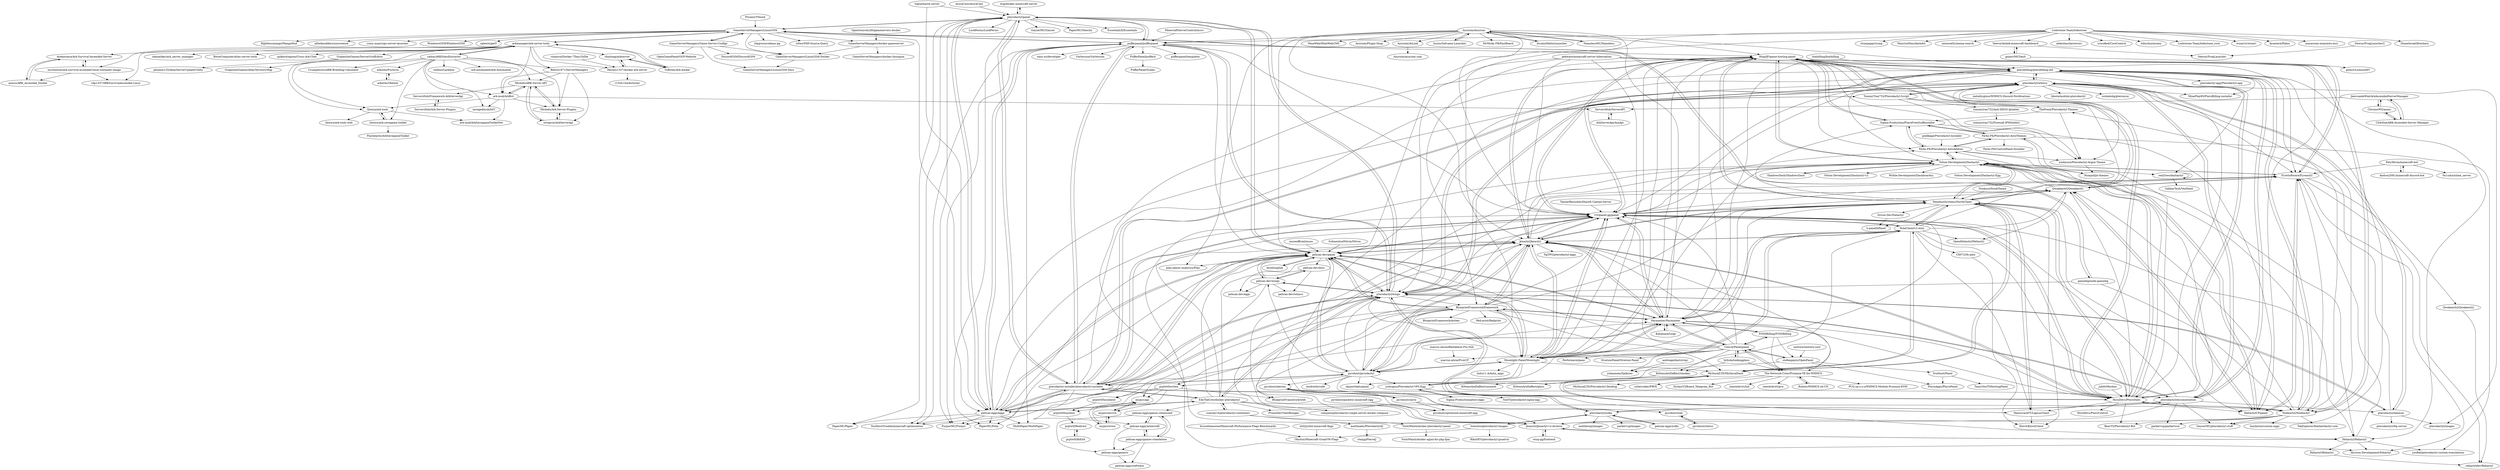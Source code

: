 digraph G {
"itzg/docker-minecraft-server" -> "pterodactyl/panel" ["e"=1]
"GameServerManagers/LinuxGSM" -> "pterodactyl/panel"
"GameServerManagers/LinuxGSM" -> "GameServerManagers/Game-Server-Configs"
"GameServerManagers/LinuxGSM" -> "pufferpanel/pufferpanel"
"GameServerManagers/LinuxGSM" -> "alliedmodders/sourcemod" ["e"=1]
"GameServerManagers/LinuxGSM" -> "crazy-max/csgo-server-launcher" ["e"=1]
"GameServerManagers/LinuxGSM" -> "gamedig/node-gamedig" ["e"=1]
"GameServerManagers/LinuxGSM" -> "WindowsGSM/WindowsGSM" ["e"=1]
"GameServerManagers/LinuxGSM" -> "splewis/get5" ["e"=1]
"GameServerManagers/LinuxGSM" -> "GameServerManagers/LinuxGSM-Docker"
"GameServerManagers/LinuxGSM" -> "GameServerManagers/docker-gameserver"
"GameServerManagers/LinuxGSM" -> "arkmanager/ark-server-tools"
"GameServerManagers/LinuxGSM" -> "pelican-eggs/eggs"
"GameServerManagers/LinuxGSM" -> "sbpp/sourcebans-pp" ["e"=1]
"GameServerManagers/LinuxGSM" -> "xPaw/PHP-Source-Query" ["e"=1]
"GameServerManagers/LinuxGSM" -> "flightlessmango/MangoHud" ["e"=1]
"dscalzi/HeliosLauncher" -> "Azuriom/Azuriom" ["e"=1]
"pterodactyl/whmcs" -> "pterobilling/pterobilling-old"
"pterodactyl/whmcs" -> "pterodactyl/documentation"
"pterodactyl/whmcs" -> "pterodactyl/daemon"
"pterodactyl/whmcs" -> "FyreSoftware/Fyreactyl"
"pterodactyl/whmcs" -> "metallicgloss/WHMCS-Discord-Notifications" ["e"=1]
"pterodactyl/whmcs" -> "icedmoca/Pterodactyl-Argon-Theme"
"pterodactyl/whmcs" -> "pterodactyl/wings"
"pterodactyl/whmcs" -> "TheFonix/Pterodactyl-Themes"
"pterodactyl/whmcs" -> "Ctrlpanel-gg/panel"
"pterodactyl/whmcs" -> "pterodactyl/images"
"pterodactyl/whmcs" -> "blesta/module-pterodactyl"
"pterodactyl/whmcs" -> "wohahobg/pterosync"
"pterodactyl/whmcs" -> "Nodeactyl/Nodeactyl"
"pterodactyl/whmcs" -> "MinePlay85/PteroBilling-installer"
"pterodactyl/whmcs" -> "TommyTran732/Pterodactyl-Script"
"andreapollastri/cipi" -> "yolanmees/Spikster" ["e"=1]
"Pryaxis/TShock" -> "GameServerManagers/LinuxGSM" ["e"=1]
"pufferpanel/pufferpanel" -> "pterodactyl/panel"
"pufferpanel/pufferpanel" -> "pufferpanel/templates"
"pufferpanel/pufferpanel" -> "pterodactyl/wings"
"pufferpanel/pufferpanel" -> "pterodactyl-installer/pterodactyl-installer"
"pufferpanel/pufferpanel" -> "PufferPanel/pufferd"
"pufferpanel/pufferpanel" -> "pelican-dev/panel"
"pufferpanel/pufferpanel" -> "YouHaveTrouble/minecraft-optimization" ["e"=1]
"pufferpanel/pufferpanel" -> "easy-wi/developer" ["e"=1]
"pufferpanel/pufferpanel" -> "ViaVersion/ViaVersion" ["e"=1]
"pufferpanel/pufferpanel" -> "GameServerManagers/LinuxGSM"
"pufferpanel/pufferpanel" -> "MultiPaper/MultiPaper" ["e"=1]
"pufferpanel/pufferpanel" -> "pelican-eggs/eggs"
"pufferpanel/pufferpanel" -> "HugoJF/game-hosting-panel"
"pufferpanel/pufferpanel" -> "Ctrlpanel-gg/panel"
"pufferpanel/pufferpanel" -> "PurpurMC/Purpur" ["e"=1]
"Bletch1971/ServerManagers" -> "Michidu/ARK-Server-API"
"Bletch1971/ServerManagers" -> "Michidu/Ark-Server-Plugins"
"Bletch1971/ServerManagers" -> "ownprox/ArkServerApi"
"Bletch1971/ServerManagers" -> "ark-mod/ArkBot"
"pelican-eggs/eggs" -> "pterodactyl/panel"
"pelican-eggs/eggs" -> "pterodactyl-installer/pterodactyl-installer"
"pelican-eggs/eggs" -> "pelican-dev/panel"
"pelican-eggs/eggs" -> "pterodactyl/wings"
"pelican-eggs/eggs" -> "Ctrlpanel-gg/panel"
"pelican-eggs/eggs" -> "YouHaveTrouble/minecraft-optimization" ["e"=1]
"pelican-eggs/eggs" -> "Jexactyl/Jexactyl"
"pelican-eggs/eggs" -> "PaperMC/Folia" ["e"=1]
"pelican-eggs/eggs" -> "EdyTheCow/docker-pterodactyl"
"pelican-eggs/eggs" -> "Paymenter/Paymenter"
"pelican-eggs/eggs" -> "PurpurMC/Purpur" ["e"=1]
"pelican-eggs/eggs" -> "pufferpanel/pufferpanel"
"pelican-eggs/eggs" -> "MultiPaper/MultiPaper" ["e"=1]
"pelican-eggs/eggs" -> "pterodactyl/whmcs"
"pelican-eggs/eggs" -> "PaperMC/Paper" ["e"=1]
"pterodactyl-installer/pterodactyl-installer" -> "pelican-eggs/eggs"
"pterodactyl-installer/pterodactyl-installer" -> "pterodactyl/panel"
"pterodactyl-installer/pterodactyl-installer" -> "pelican-dev/panel"
"pterodactyl-installer/pterodactyl-installer" -> "pterodactyl/wings"
"pterodactyl-installer/pterodactyl-installer" -> "Ctrlpanel-gg/panel"
"pterodactyl-installer/pterodactyl-installer" -> "TommyTran732/Pterodactyl-Script"
"pterodactyl-installer/pterodactyl-installer" -> "EdyTheCow/docker-pterodactyl"
"pterodactyl-installer/pterodactyl-installer" -> "pufferpanel/pufferpanel"
"pterodactyl-installer/pterodactyl-installer" -> "HirziDevs/PteroStats"
"pterodactyl-installer/pterodactyl-installer" -> "Jexactyl/Jexactyl"
"pterodactyl-installer/pterodactyl-installer" -> "pterobilling/pterobilling-old"
"pterodactyl-installer/pterodactyl-installer" -> "YouHaveTrouble/minecraft-optimization" ["e"=1]
"pterodactyl-installer/pterodactyl-installer" -> "pyrohost/pyrodactyl"
"pterodactyl-installer/pterodactyl-installer" -> "PurpurMC/Purpur" ["e"=1]
"pterodactyl-installer/pterodactyl-installer" -> "pterodactyl/documentation"
"gamedig/node-gamedig" -> "GameServerManagers/LinuxGSM" ["e"=1]
"gamedig/node-gamedig" -> "pterodactyl/wings" ["e"=1]
"gamedig/node-gamedig" -> "Nodeactyl/Nodeactyl" ["e"=1]
"thmhoag/arkserver" -> "TuRz4m/Ark-docker"
"thmhoag/arkserver" -> "Hermsi1337/docker-ark-server"
"Hermsi1337/docker-ark-server" -> "thmhoag/arkserver"
"Hermsi1337/docker-ark-server" -> "r15ch13/arkcluster"
"ownprox/ArkServerApi" -> "Michidu/Ark-Server-Plugins"
"ownprox/ArkServerApi" -> "Michidu/ARK-Server-API"
"GameServerManagers/LinuxGSM-Docker" -> "GameServerManagers/LinuxGSM-Docs"
"TannerReynolds/ShareX-Upload-Server" -> "Ctrlpanel-gg/panel" ["e"=1]
"MinecraftServerControl/mscs" -> "pufferpanel/pufferpanel" ["e"=1]
"pterodactyl/documentation" -> "pterodactyl/wings"
"pterodactyl/documentation" -> "pterobilling/pterobilling-old"
"pterodactyl/documentation" -> "pterodactyl/yolks"
"pterodactyl/documentation" -> "pterodactyl/whmcs"
"pterodactyl/documentation" -> "parkervcp/parkertron"
"pterodactyl/documentation" -> "Votion-Development/Dashactyl"
"pterodactyl/documentation" -> "pterodactyl/daemon"
"pterodactyl/documentation" -> "Ctrlpanel-gg/panel"
"pterodactyl/documentation" -> "Jexactyl/Jexactyl-v2-Archive"
"pterodactyl/documentation" -> "GeyserMC/pterodactyl-stuff"
"GrapeshotGames/ServerGridEditor" -> "GrapeshotGames/AtlasTerritoryMap"
"GrapeshotGames/ServerGridEditor" -> "phoenix125/AtlasServerUpdateUtility"
"TheFonix/Pterodactyl-Themes" -> "icedmoca/Pterodactyl-Argon-Theme"
"TheFonix/Pterodactyl-Themes" -> "Sigma-Production/PteroFreeStuffinstaller"
"YoshiWalsh/docker-pterodactyl-panel" -> "YoshiWalsh/docker-nginx-for-php-fpm"
"Nodeactyl/Nodeactyl" -> "HirziDevs/PteroStats"
"Nodeactyl/Nodeactyl" -> "HugoJF/game-hosting-panel"
"Nodeactyl/Nodeactyl" -> "BearTS/Pterodactyl-Bot"
"Nodeactyl/Nodeactyl" -> "Jexactyl/Jexactyl-v2-Archive"
"Nodeactyl/Nodeactyl" -> "Votion-Development/Dashactyl"
"Nodeactyl/Nodeactyl" -> "FyreSoftware/Fyreactyl"
"Nodeactyl/Nodeactyl" -> "pterobilling/pterobilling-old"
"Nodeactyl/Nodeactyl" -> "Qwaekactyl/Qwaekactyl"
"Nodeactyl/Nodeactyl" -> "GeyserMC/pterodactyl-stuff"
"Nodeactyl/Nodeactyl" -> "TekExplorer/featherdactyl.com"
"Nodeactyl/Nodeactyl" -> "lazybytez/custom-eggs"
"Nodeactyl/Nodeactyl" -> "parkervcp/parkertron"
"fruithost/Panel" -> "PhyreApps/PhyrePanel"
"fruithost/Panel" -> "TamirSlo/TSHostingPanel"
"icedmoca/Pterodactyl-Argon-Theme" -> "Humpol/pt-themes"
"mattmalec/Pterodactyl4J" -> "stanjg/Ptero4J"
"arkutils/Obelisk" -> "arkutils/Purlovia"
"arkutils/Purlovia" -> "arkutils/Obelisk"
"sentora/sentora-core" -> "stefanpejcic/OpenPanel" ["e"=1]
"HugoJF/game-hosting-panel" -> "Votion-Development/Dashactyl"
"HugoJF/game-hosting-panel" -> "FyreSoftware/Fyreactyl"
"HugoJF/game-hosting-panel" -> "pterobilling/pterobilling-old"
"HugoJF/game-hosting-panel" -> "NexelionSystems/NorthClient"
"HugoJF/game-hosting-panel" -> "Ctrlpanel-gg/panel"
"HugoJF/game-hosting-panel" -> "Sigma-Production/PteroFreeStuffinstaller"
"HugoJF/game-hosting-panel" -> "Heliactyl/Heliactyl"
"HugoJF/game-hosting-panel" -> "HirziDevs/PteroStats"
"HugoJF/game-hosting-panel" -> "Ferks-FK/Pterodactyl-AutoAddons"
"HugoJF/game-hosting-panel" -> "Nodeactyl/Nodeactyl"
"HugoJF/game-hosting-panel" -> "HeliactylCP/panel"
"HugoJF/game-hosting-panel" -> "Qwaekactyl/Qwaekactyl"
"HugoJF/game-hosting-panel" -> "Jexactyl/Jexactyl"
"HugoJF/game-hosting-panel" -> "icedmoca/Pterodactyl-Argon-Theme"
"HugoJF/game-hosting-panel" -> "Jexactyl/Jexactyl-v2-Archive"
"diced/zipline" -> "pelican-dev/panel" ["e"=1]
"museofficial/muse" -> "pelican-dev/panel" ["e"=1]
"toptal/haste-server" -> "pterodactyl/panel" ["e"=1]
"toptal/haste-server" -> "pelican-eggs/eggs" ["e"=1]
"Azuriom/Azuriom" -> "HugoJF/game-hosting-panel"
"Azuriom/Azuriom" -> "NamelessMC/Nameless" ["e"=1]
"Azuriom/Azuriom" -> "MineWeb/MineWebCMS"
"Azuriom/Azuriom" -> "Ctrlpanel-gg/panel"
"Azuriom/Azuriom" -> "Azuriom/Plugin-Shop"
"Azuriom/Azuriom" -> "Azuriom/AzLink"
"Azuriom/Azuriom" -> "plan-player-analytics/Plan" ["e"=1]
"Azuriom/Azuriom" -> "pterobilling/pterobilling-old"
"Azuriom/Azuriom" -> "luuxis/Selvania-Launcher" ["e"=1]
"Azuriom/Azuriom" -> "pelican-dev/panel"
"Azuriom/Azuriom" -> "dscalzi/HeliosLauncher" ["e"=1]
"Azuriom/Azuriom" -> "Jexactyl/Jexactyl"
"Azuriom/Azuriom" -> "MrMicky-FR/FastBoard" ["e"=1]
"Azuriom/Azuriom" -> "Paymenter/Paymenter"
"Azuriom/Azuriom" -> "pufferpanel/pufferpanel"
"gekware/minecraft-server-hibernation" -> "HirziDevs/PteroStats" ["e"=1]
"gekware/minecraft-server-hibernation" -> "Nodeactyl/Nodeactyl" ["e"=1]
"gekware/minecraft-server-hibernation" -> "pterodactyl/wings" ["e"=1]
"gekware/minecraft-server-hibernation" -> "BlueprintFramework/framework" ["e"=1]
"gekware/minecraft-server-hibernation" -> "pterobilling/pterobilling-old" ["e"=1]
"gekware/minecraft-server-hibernation" -> "Moonlight-Panel/Moonlight" ["e"=1]
"gekware/minecraft-server-hibernation" -> "Ctrlpanel-gg/panel" ["e"=1]
"vinanrra/Docker-7DaysToDie" -> "Hermsi1337/docker-ark-server" ["e"=1]
"TommyTran732/Pterodactyl-Script" -> "TheFonix/Pterodactyl-Themes"
"TommyTran732/Pterodactyl-Script" -> "tommytran732/Anti-DDOS-Iptables"
"TommyTran732/Pterodactyl-Script" -> "icedmoca/Pterodactyl-Argon-Theme"
"TommyTran732/Pterodactyl-Script" -> "pterodactyl/whmcs"
"TommyTran732/Pterodactyl-Script" -> "pterodactyl-installer/pterodactyl-installer"
"Androz2091/minecraft-discord-bot" -> "PetyXbron/minecraft-bot"
"Rodots/WHMCS-zh-CN" -> "The-Network-Crew/Proxmox-VE-for-WHMCS" ["e"=1]
"EdyTheCow/docker-pterodactyl" -> "ccarney16/pterodactyl-containers"
"EdyTheCow/docker-pterodactyl" -> "cskujawa/pterodactyl-single-server-docker-compose"
"EdyTheCow/docker-pterodactyl" -> "pterodactyl-installer/pterodactyl-installer"
"EdyTheCow/docker-pterodactyl" -> "Jexactyl/Jexactyl"
"EdyTheCow/docker-pterodactyl" -> "pterodactyl/wings"
"EdyTheCow/docker-pterodactyl" -> "pelican-dev/panel"
"EdyTheCow/docker-pterodactyl" -> "Ctrlpanel-gg/panel"
"EdyTheCow/docker-pterodactyl" -> "pelican-eggs/eggs"
"EdyTheCow/docker-pterodactyl" -> "Nodeactyl/Nodeactyl"
"EdyTheCow/docker-pterodactyl" -> "ProxioDev/ValioBungee" ["e"=1]
"EdyTheCow/docker-pterodactyl" -> "pelican-eggs/games-steamcmd"
"tommytran732/Anti-DDOS-Iptables" -> "tommytran732/Firewall-IPWhitelist"
"Azuriom/AzLink" -> "Azuriom/azuriom.com"
"pelican-eggs/yolks" -> "pterodactyl/yolks"
"Ctrlpanel-gg/panel" -> "pterobilling/pterobilling-old"
"Ctrlpanel-gg/panel" -> "Jexactyl/Jexactyl"
"Ctrlpanel-gg/panel" -> "Paymenter/Paymenter"
"Ctrlpanel-gg/panel" -> "HugoJF/game-hosting-panel"
"Ctrlpanel-gg/panel" -> "NexelionSystems/NorthClient"
"Ctrlpanel-gg/panel" -> "HirziDevs/PteroStats"
"Ctrlpanel-gg/panel" -> "Votion-Development/Dashactyl"
"Ctrlpanel-gg/panel" -> "HolaClient/v2-mini"
"Ctrlpanel-gg/panel" -> "pelican-dev/panel"
"Ctrlpanel-gg/panel" -> "Moonlight-Panel/Moonlight"
"Ctrlpanel-gg/panel" -> "FyreSoftware/Fyreactyl"
"Ctrlpanel-gg/panel" -> "Ferks-FK/Pterodactyl-AutoAddons"
"Ctrlpanel-gg/panel" -> "Qwaekactyl/Qwaekactyl"
"Ctrlpanel-gg/panel" -> "Heliactyl/Heliactyl"
"Ctrlpanel-gg/panel" -> "pterodactyl-installer/pterodactyl-installer"
"luuxis/Selvania-Launcher" -> "Azuriom/Azuriom" ["e"=1]
"PetyXbron/minecraft-bot" -> "Androz2091/minecraft-discord-bot"
"PetyXbron/minecraft-bot" -> "FyreSoftware/Fyreactyl"
"PetyXbron/minecraft-bot" -> "0n1udra/slime_server"
"gnmyt/MCDash" -> "Seeroy/kubek-minecraft-dashboard"
"gnmyt/MCDash" -> "gnmyt/LicenseAPI"
"arkmanager/ark-server-tools" -> "TuRz4m/Ark-docker"
"arkmanager/ark-server-tools" -> "thmhoag/arkserver"
"arkmanager/ark-server-tools" -> "ark-mod/ArkBot"
"arkmanager/ark-server-tools" -> "Hermsi1337/docker-ark-server"
"arkmanager/ark-server-tools" -> "skanatiker/ark_server_manager"
"arkmanager/ark-server-tools" -> "cadon/ARKStatsExtractor"
"arkmanager/ark-server-tools" -> "Acekorneya/Ark-Survival-Ascended-Server"
"arkmanager/ark-server-tools" -> "Qowyn/ark-tools"
"arkmanager/ark-server-tools" -> "GameServerManagers/LinuxGSM"
"arkmanager/ark-server-tools" -> "BoiseComputer/atlas-server-tools"
"arkmanager/ark-server-tools" -> "Bletch1971/ServerManagers"
"arkmanager/ark-server-tools" -> "spikeydragoon/Cross-Ark-Chat"
"arkmanager/ark-server-tools" -> "mschnitzer/ark-survival-ascended-linux-container-image"
"arkmanager/ark-server-tools" -> "GrapeshotGames/ServerGridEditor"
"arkmanager/ark-server-tools" -> "cdp1337/ARKSurvivalAscended-Linux"
"boxbilling/boxbilling" -> "pterobilling/pterobilling-old" ["e"=1]
"boxbilling/boxbilling" -> "Paymenter/Paymenter" ["e"=1]
"ysdragon/Pterodactyl-VPS-Egg" -> "Sigma-Production/ptero-eggs"
"ysdragon/Pterodactyl-VPS-Egg" -> "Ym0T/pterodactyl-nginx-egg"
"ysdragon/Pterodactyl-VPS-Egg" -> "MythicalLTD/MythicalDash"
"etil2jz/etil-minecraft-flags" -> "Obydux/Minecraft-GraalVM-Flags" ["e"=1]
"HirziDevs/PteroStats" -> "Votion-Development/Dashactyl"
"HirziDevs/PteroStats" -> "Nodeactyl/Nodeactyl"
"HirziDevs/PteroStats" -> "HugoJF/game-hosting-panel"
"HirziDevs/PteroStats" -> "NexelionSystems/NorthClient"
"HirziDevs/PteroStats" -> "Ctrlpanel-gg/panel"
"HirziDevs/PteroStats" -> "BearTS/Pterodactyl-Bot"
"HirziDevs/PteroStats" -> "HeliactylCP/panel"
"HirziDevs/PteroStats" -> "Qwaekactyl/Qwaekactyl"
"HirziDevs/PteroStats" -> "Jexactyl/Jexactyl"
"HirziDevs/PteroStats" -> "Ferks-FK/Pterodactyl-AutoThemes"
"HirziDevs/PteroStats" -> "pterobilling/pterobilling-old"
"HirziDevs/PteroStats" -> "Ferks-FK/Pterodactyl-AutoAddons"
"HirziDevs/PteroStats" -> "ManucrackYT/LapsusClient"
"HirziDevs/PteroStats" -> "HirziDevs/PteroControl"
"trenutoo/pterodactyl-images" -> "RikoDEV/pterodactyl-graalvm"
"trenutoo/pterodactyl-images" -> "pterodactyl/yolks"
"trenutoo/pterodactyl-images" -> "Obydux/Minecraft-GraalVM-Flags"
"ShadowsDash/ShadowsDash" -> "Votion-Development/Dashactyl"
"pterodactyl/yolks" -> "matthewpi/images"
"pterodactyl/yolks" -> "pelican-eggs/yolks"
"pterodactyl/yolks" -> "pterodactyl/wings"
"pterodactyl/yolks" -> "parkervcp/images"
"pterodactyl/yolks" -> "trenutoo/pterodactyl-images"
"pterodactyl/yolks" -> "pterodactyl/documentation"
"Ferks-FK/Pterodactyl-AutoThemes" -> "Ferks-FK/Pterodactyl-AutoAddons"
"Ferks-FK/Pterodactyl-AutoThemes" -> "yesBad/pterodactyl-custom-translations"
"Ferks-FK/Pterodactyl-AutoThemes" -> "Ferks-FK/ControlPanel-Installer"
"Ferks-FK/Pterodactyl-AutoThemes" -> "Sigma-Production/PteroFreeStuffinstaller"
"Ferks-FK/Pterodactyl-AutoThemes" -> "Humpol/pt-themes"
"Katamaze/Leap" -> "Paymenter/Paymenter" ["e"=1]
"Sigma-Production/PteroFreeStuffinstaller" -> "Ferks-FK/Pterodactyl-AutoAddons"
"Sigma-Production/PteroFreeStuffinstaller" -> "HeliactylCP/panel"
"Sigma-Production/PteroFreeStuffinstaller" -> "HugoJF/game-hosting-panel"
"Sigma-Production/PteroFreeStuffinstaller" -> "Ferks-FK/Pterodactyl-AutoThemes"
"pterobilling/pterobilling-old" -> "HugoJF/game-hosting-panel"
"pterobilling/pterobilling-old" -> "Ctrlpanel-gg/panel"
"pterobilling/pterobilling-old" -> "Heliactyl/Heliactyl"
"pterobilling/pterobilling-old" -> "Votion-Development/Dashactyl"
"pterobilling/pterobilling-old" -> "MinePlay85/PteroBilling-installer"
"pterobilling/pterobilling-old" -> "pterodactyl/whmcs"
"pterobilling/pterobilling-old" -> "pterodactyl/documentation"
"pterobilling/pterobilling-old" -> "HirziDevs/PteroStats"
"pterobilling/pterobilling-old" -> "pterodactyl/wings"
"pterobilling/pterobilling-old" -> "Nodeactyl/Nodeactyl"
"pterobilling/pterobilling-old" -> "real2two/dashactyl"
"pterobilling/pterobilling-old" -> "pterodactyl-app/Pterodactyl-app"
"pterobilling/pterobilling-old" -> "GeyserMC/pterodactyl-stuff"
"pterobilling/pterobilling-old" -> "FyreSoftware/Fyreactyl"
"pterobilling/pterobilling-old" -> "Jexactyl/Jexactyl-v2-Archive"
"real2two/dashactyl" -> "real2two/dashactyl"
"real2two/dashactyl" -> "GallearTech/VexPanel"
"hybula/lookingglass" -> "ConvoyPanel/panel" ["e"=1]
"hybula/lookingglass" -> "The-Network-Crew/Proxmox-VE-for-WHMCS" ["e"=1]
"hybula/lookingglass" -> "KittensAreDaBest/smokey" ["e"=1]
"pterodactyl/panel" -> "pelican-eggs/eggs"
"pterodactyl/panel" -> "pterodactyl/wings"
"pterodactyl/panel" -> "pelican-dev/panel"
"pterodactyl/panel" -> "pterodactyl-installer/pterodactyl-installer"
"pterodactyl/panel" -> "pufferpanel/pufferpanel"
"pterodactyl/panel" -> "PaperMC/Paper" ["e"=1]
"pterodactyl/panel" -> "GameServerManagers/LinuxGSM"
"pterodactyl/panel" -> "LuckPerms/LuckPerms" ["e"=1]
"pterodactyl/panel" -> "PurpurMC/Purpur" ["e"=1]
"pterodactyl/panel" -> "GeyserMC/Geyser" ["e"=1]
"pterodactyl/panel" -> "PaperMC/Folia" ["e"=1]
"pterodactyl/panel" -> "itzg/docker-minecraft-server" ["e"=1]
"pterodactyl/panel" -> "PaperMC/Velocity" ["e"=1]
"pterodactyl/panel" -> "EssentialsX/Essentials" ["e"=1]
"pterodactyl/panel" -> "YouHaveTrouble/minecraft-optimization" ["e"=1]
"FOSSBilling/FOSSBilling" -> "Paymenter/Paymenter" ["e"=1]
"FOSSBilling/FOSSBilling" -> "ConvoyPanel/panel" ["e"=1]
"FOSSBilling/FOSSBilling" -> "The-Network-Crew/Proxmox-VE-for-WHMCS" ["e"=1]
"FOSSBilling/FOSSBilling" -> "Ctrlpanel-gg/panel" ["e"=1]
"FOSSBilling/FOSSBilling" -> "stefanpejcic/OpenPanel" ["e"=1]
"OpenSourceLAN/gameservers-docker" -> "GameServerManagers/docker-gameserver" ["e"=1]
"Sigma-Production/ptero-eggs" -> "ysdragon/Pterodactyl-VPS-Egg"
"FyreSoftware/Fyreactyl" -> "Hyricon-Development/Faliactyl"
"FyreSoftware/Fyreactyl" -> "HugoJF/game-hosting-panel"
"FyreSoftware/Fyreactyl" -> "Qwakeactyl/Qwakeactyl"
"FyreSoftware/Fyreactyl" -> "reliactyldev/Reliactyl"
"FyreSoftware/Fyreactyl" -> "Jexactyl/Jexactyl-v2-Archive"
"FyreSoftware/Fyreactyl" -> "Qwaekactyl/Qwaekactyl"
"FyreSoftware/Fyreactyl" -> "Votion-Development/Dashactyl"
"FyreSoftware/Fyreactyl" -> "HeliactylCP/panel"
"jub0t/Mechon" -> "HirziDevs/PteroStats" ["e"=1]
"Jexactyl/Jexactyl" -> "Ctrlpanel-gg/panel"
"Jexactyl/Jexactyl" -> "NexelionSystems/NorthClient"
"Jexactyl/Jexactyl" -> "Moonlight-Panel/Moonlight"
"Jexactyl/Jexactyl" -> "Votion-Development/Dashactyl"
"Jexactyl/Jexactyl" -> "Paymenter/Paymenter"
"Jexactyl/Jexactyl" -> "HugoJF/game-hosting-panel"
"Jexactyl/Jexactyl" -> "Qwaekactyl/Qwaekactyl"
"Jexactyl/Jexactyl" -> "pelican-dev/panel"
"Jexactyl/Jexactyl" -> "HirziDevs/PteroStats"
"Jexactyl/Jexactyl" -> "YajTPG/pterodactyl-eggs"
"Jexactyl/Jexactyl" -> "BlueprintFramework/framework"
"Jexactyl/Jexactyl" -> "pyrohost/pyrodactyl"
"Jexactyl/Jexactyl" -> "HolaClient/v2-mini"
"Jexactyl/Jexactyl" -> "Jexactyl/Jexactyl-v2-Archive"
"Jexactyl/Jexactyl" -> "MythicalLTD/MythicalDash"
"Lodestone-Team/lodestone" -> "Lodestone-Team/lodestone_core"
"Lodestone-Team/lodestone" -> "Seeroy/kubek-minecraft-dashboard"
"Lodestone-Team/lodestone" -> "pelican-dev/panel"
"Lodestone-Team/lodestone" -> "pyrohost/pyrodactyl"
"Lodestone-Team/lodestone" -> "wizarrrr/wizarr" ["e"=1]
"Lodestone-Team/lodestone" -> "kyantech/Palmr" ["e"=1]
"Lodestone-Team/lodestone" -> "pufferpanel/pufferpanel"
"Lodestone-Team/lodestone" -> "macarooni-man/auto-mcs" ["e"=1]
"Lodestone-Team/lodestone" -> "ShaneIsrael/fireshare" ["e"=1]
"Lodestone-Team/lodestone" -> "stumpapp/stump" ["e"=1]
"Lodestone-Team/lodestone" -> "MauriceNino/dashdot" ["e"=1]
"Lodestone-Team/lodestone" -> "neonwatty/meme-search" ["e"=1]
"Lodestone-Team/lodestone" -> "aleksilassila/reiverr" ["e"=1]
"Lodestone-Team/lodestone" -> "crocofied/CoreControl" ["e"=1]
"Lodestone-Team/lodestone" -> "tobychui/zoraxy" ["e"=1]
"NamelessMC/Nameless" -> "Azuriom/Azuriom" ["e"=1]
"Seeroy/kubek-minecraft-dashboard" -> "gnmyt/MCDash"
"Seeroy/kubek-minecraft-dashboard" -> "Seeroy/FrogLauncher"
"cadon/ARKStatsExtractor" -> "Qowyn/ark-tools"
"cadon/ARKStatsExtractor" -> "ark-mod/ArkBot"
"cadon/ARKStatsExtractor" -> "arkmanager/ark-server-tools"
"cadon/ARKStatsExtractor" -> "coldino/Larkator"
"cadon/ARKStatsExtractor" -> "Michidu/ARK-Server-API"
"cadon/ARKStatsExtractor" -> "Qowyn/ark-savegame-toolkit"
"cadon/ARKStatsExtractor" -> "ark-automated/Ark-Automated"
"cadon/ARKStatsExtractor" -> "miragedmuk/ASV"
"cadon/ARKStatsExtractor" -> "Michidu/Ark-Server-Plugins"
"cadon/ARKStatsExtractor" -> "Bletch1971/ServerManagers"
"cadon/ARKStatsExtractor" -> "Crumplecorn/ARK-Breeding-Calculator"
"cadon/ARKStatsExtractor" -> "arkutils/Purlovia"
"Votion-Development/Dashactyl" -> "HugoJF/game-hosting-panel"
"Votion-Development/Dashactyl" -> "ShadowsDash/ShadowsDash"
"Votion-Development/Dashactyl" -> "NexelionSystems/NorthClient"
"Votion-Development/Dashactyl" -> "Votion-Development/Dashactyl-v2"
"Votion-Development/Dashactyl" -> "FyreSoftware/Fyreactyl"
"Votion-Development/Dashactyl" -> "HeliactylCP/panel"
"Votion-Development/Dashactyl" -> "Wrible-Development/Dashboardsy"
"Votion-Development/Dashactyl" -> "Ferks-FK/Pterodactyl-AutoAddons"
"Votion-Development/Dashactyl" -> "Jexactyl/Jexactyl-v2-Archive"
"Votion-Development/Dashactyl" -> "HirziDevs/PteroStats"
"Votion-Development/Dashactyl" -> "real2two/dashactyl"
"Votion-Development/Dashactyl" -> "Votion-Development/Dashactyl-Egg"
"Votion-Development/Dashactyl" -> "Hyricon-Development/Faliactyl"
"Votion-Development/Dashactyl" -> "Heliactyl/Heliactyl"
"pterodactyl/daemon" -> "pterodactyl/images"
"pterodactyl/daemon" -> "pterodactyl/sftp-server"
"pterodactyl/daemon" -> "pterodactyl/wings"
"pterodactyl/daemon" -> "TheFonix/Pterodactyl-Themes"
"pterodactyl/daemon" -> "pterodactyl/whmcs"
"Qwakeactyl/Qwakeactyl" -> "reliactyldev/Reliactyl"
"Ferks-FK/Pterodactyl-AutoAddons" -> "Ferks-FK/Pterodactyl-AutoThemes"
"Ferks-FK/Pterodactyl-AutoAddons" -> "Votion-Development/Dashactyl"
"Ferks-FK/Pterodactyl-AutoAddons" -> "icedmoca/Pterodactyl-Argon-Theme"
"Ferks-FK/Pterodactyl-AutoAddons" -> "Sigma-Production/PteroFreeStuffinstaller"
"Ferks-FK/Pterodactyl-AutoAddons" -> "Humpol/pt-themes"
"HeliactylCP/panel" -> "Qwaekactyl/Qwaekactyl"
"HeliactylCP/panel" -> "Votion-Development/Dashactyl"
"HeliactylCP/panel" -> "FyreSoftware/Fyreactyl"
"TuRz4m/Ark-docker" -> "thmhoag/arkserver"
"TuRz4m/Ark-docker" -> "arkmanager/ark-server-tools"
"GameServerManagers/Game-Server-Configs" -> "GameServerManagers/LinuxGSM-Docs"
"GameServerManagers/Game-Server-Configs" -> "OpenGamePanel/OGP-Website" ["e"=1]
"GameServerManagers/Game-Server-Configs" -> "DiscordGSM/DiscordGSM" ["e"=1]
"GameServerManagers/Game-Server-Configs" -> "GameServerManagers/LinuxGSM"
"GameServerManagers/Game-Server-Configs" -> "GameServerManagers/LinuxGSM-Docker"
"guldkage/Pterodactyl-Installer" -> "Ferks-FK/Pterodactyl-AutoAddons"
"wisp-gg/frontend" -> "Jexactyl/Jexactyl-v2-Archive"
"Heliactyl/Heliactyl" -> "Jexactyl/Jexactyl-v2-Archive"
"Heliactyl/Heliactyl" -> "Hyricon-Development/Faliactyl"
"Heliactyl/Heliactyl" -> "yesBad/pterodactyl-custom-translations"
"Heliactyl/Heliactyl" -> "FyreSoftware/Fyreactyl"
"Heliactyl/Heliactyl" -> "Reliactyl/Reliactyl"
"Jexactyl/Jexactyl-v2-Archive" -> "Heliactyl/Heliactyl"
"Jexactyl/Jexactyl-v2-Archive" -> "wisp-gg/frontend"
"Reliactyl/Reliactyl" -> "reliactyldev/Reliactyl"
"brucethemoose/Minecraft-Performance-Flags-Benchmarks" -> "Obydux/Minecraft-GraalVM-Flags" ["e"=1]
"NexelionSystems/NorthClient" -> "Qwaekactyl/Qwaekactyl"
"NexelionSystems/NorthClient" -> "HolaClient/v2-mini"
"NexelionSystems/NorthClient" -> "Votion-Development/Dashactyl"
"NexelionSystems/NorthClient" -> "HugoJF/game-hosting-panel"
"NexelionSystems/NorthClient" -> "Jexactyl/Jexactyl"
"NexelionSystems/NorthClient" -> "ManucrackYT/LapsusClient"
"NexelionSystems/NorthClient" -> "Ctrlpanel-gg/panel"
"NexelionSystems/NorthClient" -> "FyreSoftware/Fyreactyl"
"NexelionSystems/NorthClient" -> "HeliactylCP/panel"
"NexelionSystems/NorthClient" -> "Zircon-Dev/Faliactyl"
"NexelionSystems/NorthClient" -> "h-panel/hPanel"
"NexelionSystems/NorthClient" -> "Klovit/KlovitClient"
"NexelionSystems/NorthClient" -> "HirziDevs/PteroStats"
"NexelionSystems/NorthClient" -> "Sigma-Production/PteroFreeStuffinstaller"
"NexelionSystems/NorthClient" -> "MythicalLTD/MythicalDash"
"AzuraCast/AzuraCast" -> "pterodactyl/panel" ["e"=1]
"BlueprintFramework/framework" -> "prplwtf/writea"
"BlueprintFramework/framework" -> "BlueprintFramework/web"
"BlueprintFramework/framework" -> "Paymenter/Paymenter"
"BlueprintFramework/framework" -> "Jexactyl/Jexactyl"
"BlueprintFramework/framework" -> "Moonlight-Panel/Moonlight"
"BlueprintFramework/framework" -> "pyrohost/pyrodactyl"
"BlueprintFramework/framework" -> "BlueprintFramework/docker"
"BlueprintFramework/framework" -> "Red-print/Redprint"
"BlueprintFramework/framework" -> "NexelionSystems/NorthClient"
"BlueprintFramework/framework" -> "mcjars/api"
"BlueprintFramework/framework" -> "prplwtf/Incubator"
"BlueprintFramework/framework" -> "Ctrlpanel-gg/panel"
"BlueprintFramework/framework" -> "HirziDevs/PteroStats"
"BlueprintFramework/framework" -> "pelican-dev/panel"
"BlueprintFramework/framework" -> "MythicalLTD/MythicalDash"
"GameServerManagers/docker-gameserver" -> "GameServerManagers/docker-linuxgsm"
"GameServerManagers/docker-gameserver" -> "GameServerManagers/LinuxGSM-Docker"
"Qwaekactyl/Qwaekactyl" -> "NexelionSystems/NorthClient"
"Qwaekactyl/Qwaekactyl" -> "FyreSoftware/Fyreactyl"
"Qwaekactyl/Qwaekactyl" -> "HeliactylCP/panel"
"Qwaekactyl/Qwaekactyl" -> "HugoJF/game-hosting-panel"
"Qwaekactyl/Qwaekactyl" -> "Votion-Development/Dashactyl"
"Qwaekactyl/Qwaekactyl" -> "OpenHeliactyl/Heliactyl"
"Paymenter/Paymenter" -> "Ctrlpanel-gg/panel"
"Paymenter/Paymenter" -> "Jexactyl/Jexactyl"
"Paymenter/Paymenter" -> "FOSSBilling/FOSSBilling" ["e"=1]
"Paymenter/Paymenter" -> "pelican-dev/panel"
"Paymenter/Paymenter" -> "ConvoyPanel/panel"
"Paymenter/Paymenter" -> "Moonlight-Panel/Moonlight"
"Paymenter/Paymenter" -> "BlueprintFramework/framework"
"Paymenter/Paymenter" -> "NexelionSystems/NorthClient"
"Paymenter/Paymenter" -> "HolaClient/v2-mini"
"Paymenter/Paymenter" -> "The-Network-Crew/Proxmox-VE-for-WHMCS"
"Paymenter/Paymenter" -> "Katamaze/Leap" ["e"=1]
"Paymenter/Paymenter" -> "HugoJF/game-hosting-panel"
"Paymenter/Paymenter" -> "pterodactyl/whmcs"
"Paymenter/Paymenter" -> "pyrohost/pyrodactyl"
"Paymenter/Paymenter" -> "HirziDevs/PteroStats"
"ServersHub/Ark-Server-Plugins" -> "ServersHub/Framework-ArkServerApi"
"ConvoyPanel/panel" -> "Paymenter/Paymenter"
"ConvoyPanel/panel" -> "hybula/lookingglass" ["e"=1]
"ConvoyPanel/panel" -> "The-Network-Crew/Proxmox-VE-for-WHMCS"
"ConvoyPanel/panel" -> "StratumPanel/Stratum-Panel"
"ConvoyPanel/panel" -> "marcus-alicia/ProxCP"
"ConvoyPanel/panel" -> "stefanpejcic/OpenPanel"
"ConvoyPanel/panel" -> "Ctrlpanel-gg/panel"
"ConvoyPanel/panel" -> "Performave/pane"
"ConvoyPanel/panel" -> "FOSSBilling/FOSSBilling" ["e"=1]
"ConvoyPanel/panel" -> "yolanmees/Spikster"
"ConvoyPanel/panel" -> "Jexactyl/Jexactyl"
"ConvoyPanel/panel" -> "KittensAreDaBest/smokey"
"ConvoyPanel/panel" -> "HugoJF/game-hosting-panel"
"ConvoyPanel/panel" -> "Moonlight-Panel/Moonlight"
"ConvoyPanel/panel" -> "pelican-dev/panel"
"ServersHub/Framework-ArkServerApi" -> "ServersHub/Ark-Server-Plugins"
"Zircon-Dev/Faliactyl" -> "h-panel/hPanel"
"PufferPanel/pufferd" -> "PufferPanel/Scales"
"The-Network-Crew/Proxmox-VE-for-WHMCS" -> "PUQ-sp-z-o-o/WHMCS-Module-Proxmox-KVM"
"The-Network-Crew/Proxmox-VE-for-WHMCS" -> "cybercoder/PRVE" ["e"=1]
"The-Network-Crew/Proxmox-VE-for-WHMCS" -> "Rodots/WHMCS-zh-CN" ["e"=1]
"The-Network-Crew/Proxmox-VE-for-WHMCS" -> "DyAxy/V2Board_Telegram_Bot" ["e"=1]
"The-Network-Crew/Proxmox-VE-for-WHMCS" -> "oneclickvirt/lxd" ["e"=1]
"The-Network-Crew/Proxmox-VE-for-WHMCS" -> "ConvoyPanel/panel"
"The-Network-Crew/Proxmox-VE-for-WHMCS" -> "oneclickvirt/pve" ["e"=1]
"HolaClient/v2-mini" -> "NexelionSystems/NorthClient"
"HolaClient/v2-mini" -> "MythicalLTD/MythicalDash"
"HolaClient/v2-mini" -> "Ctrlpanel-gg/panel"
"HolaClient/v2-mini" -> "ManucrackYT/LapsusClient"
"HolaClient/v2-mini" -> "Jexactyl/Jexactyl"
"HolaClient/v2-mini" -> "Qwaekactyl/Qwaekactyl"
"HolaClient/v2-mini" -> "HirziDevs/PteroStats"
"HolaClient/v2-mini" -> "Moonlight-Panel/Moonlight"
"HolaClient/v2-mini" -> "HugoJF/game-hosting-panel"
"HolaClient/v2-mini" -> "CX072/tfc-plex"
"HolaClient/v2-mini" -> "Paymenter/Paymenter"
"HolaClient/v2-mini" -> "skyportlabs/panel" ["e"=1]
"HolaClient/v2-mini" -> "OpenHeliactyl/Heliactyl"
"marcus-alicia/iRedAdmin-Pro-SQL" -> "marcus-alicia/ProxCP"
"Moonlight-Panel/Moonlight" -> "Jexactyl/Jexactyl"
"Moonlight-Panel/Moonlight" -> "pyrohost/pyrodactyl"
"Moonlight-Panel/Moonlight" -> "Paymenter/Paymenter"
"Moonlight-Panel/Moonlight" -> "pelican-dev/panel"
"Moonlight-Panel/Moonlight" -> "Ctrlpanel-gg/panel"
"Moonlight-Panel/Moonlight" -> "BlueprintFramework/framework"
"Moonlight-Panel/Moonlight" -> "NexelionSystems/NorthClient"
"Moonlight-Panel/Moonlight" -> "MythicalLTD/MythicalDash"
"Moonlight-Panel/Moonlight" -> "HolaClient/v2-mini"
"Moonlight-Panel/Moonlight" -> "HugoJF/game-hosting-panel"
"Moonlight-Panel/Moonlight" -> "Ashu11-A/Ashu_eggs"
"Moonlight-Panel/Moonlight" -> "skyportlabs/panel" ["e"=1]
"Moonlight-Panel/Moonlight" -> "ysdragon/Pterodactyl-VPS-Egg"
"Moonlight-Panel/Moonlight" -> "Votion-Development/Dashactyl"
"Moonlight-Panel/Moonlight" -> "pterodactyl/wings"
"Nookure/NookTheme" -> "NexelionSystems/NorthClient"
"prplwtf/Redirect" -> "prplwtf/dbEdit"
"prplwtf/dbEdit" -> "prplwtf/Redirect"
"KittensAreDaBest/smokey" -> "KittensAreDaBest/caramel"
"KittensAreDaBest/smokey" -> "KittensAreDaBest/glass"
"MythicalLTD/MythicalDash" -> "MythicalLTD/Pterodactyl-Desktop"
"MythicalLTD/MythicalDash" -> "ManucrackYT/LapsusClient"
"MythicalLTD/MythicalDash" -> "NexelionSystems/NorthClient"
"MythicalLTD/MythicalDash" -> "HolaClient/v2-mini"
"MythicalLTD/MythicalDash" -> "ysdragon/Pterodactyl-VPS-Egg"
"ServersHub/ServerAPI" -> "ArkServerApi/AsaApi"
"Qowyn/ark-savegame-toolkit" -> "Flachdachs/ArkSavegameToolkit"
"Qowyn/ark-savegame-toolkit" -> "Qowyn/ark-tools"
"Qowyn/ark-tools" -> "Qowyn/ark-savegame-toolkit"
"Qowyn/ark-tools" -> "Qowyn/ark-tools-web"
"Qowyn/ark-tools" -> "ark-mod/ArkSavegameToolkitNet"
"ManucrackYT/LapsusClient" -> "Klovit/KlovitClient"
"ManucrackYT/LapsusClient" -> "MythicalLTD/MythicalDash"
"ManucrackYT/LapsusClient" -> "NexelionSystems/NorthClient"
"JensvandeWiel/ArkAscendedServerManager" -> "ChronosWS/asma"
"JensvandeWiel/ArkAscendedServerManager" -> "Ch4r0ne/ARK-Ascended-Server-Manager"
"JensvandeWiel/ArkAscendedServerManager" -> "ServersHub/ServerAPI"
"Michidu/ARK-Server-API" -> "Michidu/Ark-Server-Plugins"
"Michidu/ARK-Server-API" -> "ownprox/ArkServerApi"
"Michidu/ARK-Server-API" -> "ServersHub/Framework-ArkServerApi"
"Michidu/ARK-Server-API" -> "ark-mod/ArkBot"
"pyrohost/pyrodactyl" -> "Moonlight-Panel/Moonlight"
"pyrohost/pyrodactyl" -> "pelican-dev/panel"
"pyrohost/pyrodactyl" -> "Jexactyl/Jexactyl"
"pyrohost/pyrodactyl" -> "BlueprintFramework/framework"
"pyrohost/pyrodactyl" -> "Ctrlpanel-gg/panel"
"pyrohost/pyrodactyl" -> "pyrohost/alerion"
"pyrohost/pyrodactyl" -> "pelican-dev/wings"
"pyrohost/pyrodactyl" -> "HirziDevs/PteroStats"
"pyrohost/pyrodactyl" -> "Paymenter/Paymenter"
"pyrohost/pyrodactyl" -> "skyportlabs/panel" ["e"=1]
"pyrohost/pyrodactyl" -> "pterodactyl/wings"
"pyrohost/pyrodactyl" -> "modrinth/code" ["e"=1]
"pyrohost/pyrodactyl" -> "prplwtf/writea"
"pyrohost/pyrodactyl" -> "ysdragon/Pterodactyl-VPS-Egg"
"pyrohost/pyrodactyl" -> "pterodactyl-installer/pterodactyl-installer"
"pelican-dev/panel" -> "pelican-dev/wings"
"pelican-dev/panel" -> "pelican-eggs/eggs"
"pelican-dev/panel" -> "pterodactyl/wings"
"pelican-dev/panel" -> "pterodactyl/panel"
"pelican-dev/panel" -> "Paymenter/Paymenter"
"pelican-dev/panel" -> "Moonlight-Panel/Moonlight"
"pelican-dev/panel" -> "Jexactyl/Jexactyl"
"pelican-dev/panel" -> "pterodactyl-installer/pterodactyl-installer"
"pelican-dev/panel" -> "Ctrlpanel-gg/panel"
"pelican-dev/panel" -> "pyrohost/pyrodactyl"
"pelican-dev/panel" -> "BlueprintFramework/framework"
"pelican-dev/panel" -> "diced/zipline" ["e"=1]
"pelican-dev/panel" -> "plan-player-analytics/Plan" ["e"=1]
"pelican-dev/panel" -> "pelican-dev/docs"
"pelican-dev/panel" -> "PaperMC/Folia" ["e"=1]
"pelican-dev/wings" -> "pelican-dev/panel"
"pelican-dev/wings" -> "pelican-dev/docs"
"pelican-dev/wings" -> "pelican-dev/eggs"
"pelican-dev/wings" -> "pterodactyl/wings"
"pelican-dev/wings" -> "pelican-dev/whmcs"
"pelican-dev/wings" -> "pelican-eggs/minecraft"
"prplwtf/Incubator" -> "prplwtf/tinydocs"
"Ch4r0ne/ARK-Ascended-Server-Manager" -> "ChronosWS/asma"
"Ch4r0ne/ARK-Ascended-Server-Manager" -> "JensvandeWiel/ArkAscendedServerManager"
"Michidu/Ark-Server-Plugins" -> "Michidu/ARK-Server-API"
"Michidu/Ark-Server-Plugins" -> "ownprox/ArkServerApi"
"pelican-eggs/generic" -> "pelican-eggs/software"
"pelican-eggs/games-standalone" -> "pelican-eggs/games-steamcmd"
"pelican-eggs/games-standalone" -> "pelican-eggs/minecraft"
"pelican-eggs/games-standalone" -> "pelican-eggs/software"
"pelican-eggs/games-standalone" -> "pelican-eggs/generic"
"CX072/tfc-plex" -> "Klovit/KlovitClient"
"azixus/ARK_Ascended_Docker" -> "Acekorneya/Ark-Survival-Ascended-Server"
"pelican-eggs/minecraft" -> "pelican-eggs/games-standalone"
"pelican-eggs/minecraft" -> "pelican-eggs/games-steamcmd"
"pelican-eggs/minecraft" -> "pelican-eggs/generic"
"prplwtf/tinydocs" -> "prplwtf/Redirect"
"pyrohost/web" -> "pyrohost/status"
"mcjars/mcvcli" -> "mcjars/api"
"mcjars/mcvcli" -> "mcjars/www"
"pyrohost/alerion" -> "pyrohost/web"
"pyrohost/alerion" -> "pyrohost/optimized-minecraft-egg"
"pyrohost/alerion" -> "pyrohost/clavis"
"ArkServerApi/AsaApi" -> "ServersHub/ServerAPI"
"pyrohost/packwiz-minecraft-egg" -> "pyrohost/optimized-minecraft-egg"
"pelican-dev/docs" -> "pelican-dev/wings"
"pelican-dev/docs" -> "pelican-dev/eggs"
"pelican-dev/docs" -> "pelican-dev/whmcs"
"Acekorneya/Ark-Survival-Ascended-Server" -> "azixus/ARK_Ascended_Docker"
"Acekorneya/Ark-Survival-Ascended-Server" -> "mschnitzer/ark-survival-ascended-linux-container-image"
"pelican-eggs/games-steamcmd" -> "pelican-eggs/games-standalone"
"pelican-eggs/games-steamcmd" -> "pelican-eggs/minecraft"
"pelican-eggs/games-steamcmd" -> "pelican-eggs/generic"
"stefanpejcic/OpenPanel" -> "PhyreApps/PhyrePanel"
"stefanpejcic/OpenPanel" -> "fruithost/Panel"
"stefanpejcic/OpenPanel" -> "yolanmees/Spikster"
"stefanpejcic/OpenPanel" -> "ConvoyPanel/panel"
"mschnitzer/ark-survival-ascended-linux-container-image" -> "Acekorneya/Ark-Survival-Ascended-Server"
"mschnitzer/ark-survival-ascended-linux-container-image" -> "cdp1337/ARKSurvivalAscended-Linux"
"mschnitzer/ark-survival-ascended-linux-container-image" -> "azixus/ARK_Ascended_Docker"
"ChronosWS/asma" -> "Ch4r0ne/ARK-Ascended-Server-Manager"
"ChronosWS/asma" -> "JensvandeWiel/ArkAscendedServerManager"
"ark-mod/ArkBot" -> "Michidu/ARK-Server-API"
"ark-mod/ArkBot" -> "Michidu/Ark-Server-Plugins"
"ark-mod/ArkBot" -> "Qowyn/ark-tools"
"ark-mod/ArkBot" -> "miragedmuk/ASV"
"ark-mod/ArkBot" -> "ark-mod/ArkSavegameToolkitNet"
"ark-mod/ArkBot" -> "ServersHub/ServerAPI"
"Seeroy/FrogLauncher2" -> "Seeroy/FrogLauncher"
"ccarney16/pterodactyl-containers" -> "EdyTheCow/docker-pterodactyl"
"ccarney16/pterodactyl-containers" -> "mattmalec/Pterodactyl4J"
"ccarney16/pterodactyl-containers" -> "YoshiWalsh/docker-pterodactyl-panel"
"mcjars/www" -> "mcjars/mcvcli"
"mcjars/www" -> "mcjars/api"
"prplwtf/writea" -> "prplwtf/tinydocs"
"prplwtf/writea" -> "BlueprintFramework/web"
"prplwtf/writea" -> "prplwtf/Incubator"
"prplwtf/writea" -> "mcjars/mcvcli"
"prplwtf/writea" -> "mcjars/api"
"mcjars/api" -> "mcjars/mcvcli"
"mcjars/api" -> "mcjars/www"
"pyrohost/status" -> "pyrohost/web"
"pyrohost/clavis" -> "pyrohost/web"
"pyrohost/clavis" -> "pyrohost/optimized-minecraft-egg"
"pyrohost/clavis" -> "pyrohost/alerion"
"SubnauticaNitrox/Nitrox" -> "pelican-dev/panel" ["e"=1]
"pterodactyl/wings" -> "pterodactyl/panel"
"pterodactyl/wings" -> "pterodactyl/documentation"
"pterodactyl/wings" -> "pelican-dev/wings"
"pterodactyl/wings" -> "pelican-dev/panel"
"pterodactyl/wings" -> "pterodactyl/yolks"
"pterodactyl/wings" -> "pelican-eggs/eggs"
"pterodactyl/wings" -> "pterodactyl/daemon"
"pterodactyl/wings" -> "pterodactyl-installer/pterodactyl-installer"
"pterodactyl/wings" -> "pterobilling/pterobilling-old"
"pterodactyl/wings" -> "pterodactyl/whmcs"
"pterodactyl/wings" -> "Ctrlpanel-gg/panel"
"pterodactyl/wings" -> "Jexactyl/Jexactyl"
"pterodactyl/wings" -> "pufferpanel/pufferpanel"
"pterodactyl/wings" -> "EdyTheCow/docker-pterodactyl"
"pterodactyl/wings" -> "BlueprintFramework/framework"
"itzg/docker-minecraft-server" ["l"="12.101,-9.378", "c"=18]
"pterodactyl/panel" ["l"="12.162,-33.447"]
"GameServerManagers/LinuxGSM" ["l"="12.217,-33.388"]
"GameServerManagers/Game-Server-Configs" ["l"="12.225,-33.35"]
"pufferpanel/pufferpanel" ["l"="12.144,-33.474"]
"alliedmodders/sourcemod" ["l"="-56.849,17.807", "c"=402]
"crazy-max/csgo-server-launcher" ["l"="-56.959,17.911", "c"=402]
"gamedig/node-gamedig" ["l"="-56.834,17.663", "c"=402]
"WindowsGSM/WindowsGSM" ["l"="-56.798,17.738", "c"=402]
"splewis/get5" ["l"="-56.927,17.937", "c"=402]
"GameServerManagers/LinuxGSM-Docker" ["l"="12.253,-33.357"]
"GameServerManagers/docker-gameserver" ["l"="12.277,-33.377"]
"arkmanager/ark-server-tools" ["l"="12.318,-33.283"]
"pelican-eggs/eggs" ["l"="12.11,-33.473"]
"sbpp/sourcebans-pp" ["l"="-56.814,17.811", "c"=402]
"xPaw/PHP-Source-Query" ["l"="-56.822,17.718", "c"=402]
"flightlessmango/MangoHud" ["l"="-14.452,-0.87", "c"=152]
"dscalzi/HeliosLauncher" ["l"="-36.474,-12.552", "c"=483]
"Azuriom/Azuriom" ["l"="12.066,-33.469"]
"pterodactyl/whmcs" ["l"="12.025,-33.541"]
"pterobilling/pterobilling-old" ["l"="12.02,-33.514"]
"pterodactyl/documentation" ["l"="12.037,-33.539"]
"pterodactyl/daemon" ["l"="12.029,-33.564"]
"FyreSoftware/Fyreactyl" ["l"="12.003,-33.489"]
"metallicgloss/WHMCS-Discord-Notifications" ["l"="11.84,-33.901", "c"=906]
"icedmoca/Pterodactyl-Argon-Theme" ["l"="12.001,-33.548"]
"pterodactyl/wings" ["l"="12.087,-33.515"]
"TheFonix/Pterodactyl-Themes" ["l"="12.008,-33.564"]
"Ctrlpanel-gg/panel" ["l"="12.064,-33.513"]
"pterodactyl/images" ["l"="12.009,-33.583"]
"blesta/module-pterodactyl" ["l"="11.994,-33.572"]
"wohahobg/pterosync" ["l"="11.948,-33.569"]
"Nodeactyl/Nodeactyl" ["l"="12.002,-33.519"]
"MinePlay85/PteroBilling-installer" ["l"="12.006,-33.54"]
"TommyTran732/Pterodactyl-Script" ["l"="12.043,-33.559"]
"andreapollastri/cipi" ["l"="12.118,-34.008", "c"=906]
"yolanmees/Spikster" ["l"="12.213,-33.534"]
"Pryaxis/TShock" ["l"="52.338,2.739", "c"=391]
"pufferpanel/templates" ["l"="12.21,-33.468"]
"pterodactyl-installer/pterodactyl-installer" ["l"="12.096,-33.498"]
"PufferPanel/pufferd" ["l"="12.151,-33.411"]
"pelican-dev/panel" ["l"="12.124,-33.513"]
"YouHaveTrouble/minecraft-optimization" ["l"="-35.548,-13.41", "c"=74]
"easy-wi/developer" ["l"="-56.621,17.78", "c"=402]
"ViaVersion/ViaVersion" ["l"="-35.65,-13.387", "c"=74]
"MultiPaper/MultiPaper" ["l"="-35.521,-13.354", "c"=74]
"HugoJF/game-hosting-panel" ["l"="12.036,-33.508"]
"PurpurMC/Purpur" ["l"="-35.572,-13.386", "c"=74]
"Bletch1971/ServerManagers" ["l"="12.329,-33.229"]
"Michidu/ARK-Server-API" ["l"="12.345,-33.2"]
"Michidu/Ark-Server-Plugins" ["l"="12.337,-33.212"]
"ownprox/ArkServerApi" ["l"="12.324,-33.202"]
"ark-mod/ArkBot" ["l"="12.358,-33.219"]
"Jexactyl/Jexactyl" ["l"="12.07,-33.525"]
"PaperMC/Folia" ["l"="-35.568,-13.434", "c"=74]
"EdyTheCow/docker-pterodactyl" ["l"="12.111,-33.524"]
"Paymenter/Paymenter" ["l"="12.091,-33.532"]
"PaperMC/Paper" ["l"="-35.597,-13.495", "c"=74]
"HirziDevs/PteroStats" ["l"="12.032,-33.525"]
"pyrohost/pyrodactyl" ["l"="12.114,-33.545"]
"thmhoag/arkserver" ["l"="12.342,-33.311"]
"TuRz4m/Ark-docker" ["l"="12.32,-33.309"]
"Hermsi1337/docker-ark-server" ["l"="12.363,-33.314"]
"r15ch13/arkcluster" ["l"="12.39,-33.327"]
"GameServerManagers/LinuxGSM-Docs" ["l"="12.246,-33.333"]
"TannerReynolds/ShareX-Upload-Server" ["l"="13.786,-11.368", "c"=945]
"MinecraftServerControl/mscs" ["l"="-35.704,-13.756", "c"=74]
"pterodactyl/yolks" ["l"="12.033,-33.596"]
"parkervcp/parkertron" ["l"="11.976,-33.553"]
"Votion-Development/Dashactyl" ["l"="12.005,-33.506"]
"Jexactyl/Jexactyl-v2-Archive" ["l"="12.016,-33.493"]
"GeyserMC/pterodactyl-stuff" ["l"="11.985,-33.539"]
"GrapeshotGames/ServerGridEditor" ["l"="12.379,-33.291"]
"GrapeshotGames/AtlasTerritoryMap" ["l"="12.407,-33.291"]
"phoenix125/AtlasServerUpdateUtility" ["l"="12.4,-33.302"]
"Sigma-Production/PteroFreeStuffinstaller" ["l"="11.998,-33.531"]
"YoshiWalsh/docker-pterodactyl-panel" ["l"="12.178,-33.637"]
"YoshiWalsh/docker-nginx-for-php-fpm" ["l"="12.196,-33.659"]
"BearTS/Pterodactyl-Bot" ["l"="11.972,-33.515"]
"Qwaekactyl/Qwaekactyl" ["l"="12.03,-33.494"]
"TekExplorer/featherdactyl.com" ["l"="11.942,-33.532"]
"lazybytez/custom-eggs" ["l"="11.945,-33.519"]
"fruithost/Panel" ["l"="12.298,-33.55"]
"PhyreApps/PhyrePanel" ["l"="12.276,-33.546"]
"TamirSlo/TSHostingPanel" ["l"="12.332,-33.553"]
"Humpol/pt-themes" ["l"="11.958,-33.547"]
"mattmalec/Pterodactyl4J" ["l"="12.164,-33.658"]
"stanjg/Ptero4J" ["l"="12.172,-33.687"]
"arkutils/Obelisk" ["l"="12.379,-33.179"]
"arkutils/Purlovia" ["l"="12.376,-33.197"]
"sentora/sentora-core" ["l"="12.065,-33.881", "c"=906]
"stefanpejcic/OpenPanel" ["l"="12.237,-33.544"]
"NexelionSystems/NorthClient" ["l"="12.042,-33.519"]
"Heliactyl/Heliactyl" ["l"="11.991,-33.492"]
"Ferks-FK/Pterodactyl-AutoAddons" ["l"="11.984,-33.524"]
"HeliactylCP/panel" ["l"="12.015,-33.501"]
"diced/zipline" ["l"="13.702,-11.298", "c"=945]
"museofficial/muse" ["l"="-54.637,5.078", "c"=205]
"toptal/haste-server" ["l"="13.869,-11.277", "c"=945]
"NamelessMC/Nameless" ["l"="-35.655,-13.433", "c"=74]
"MineWeb/MineWebCMS" ["l"="12.045,-33.414"]
"Azuriom/Plugin-Shop" ["l"="12.057,-33.436"]
"Azuriom/AzLink" ["l"="12.029,-33.429"]
"plan-player-analytics/Plan" ["l"="-35.643,-13.369", "c"=74]
"luuxis/Selvania-Launcher" ["l"="-36.435,-12.582", "c"=483]
"MrMicky-FR/FastBoard" ["l"="-35.671,-13.173", "c"=74]
"gekware/minecraft-server-hibernation" ["l"="-35.413,-13.417", "c"=74]
"BlueprintFramework/framework" ["l"="12.091,-33.558"]
"Moonlight-Panel/Moonlight" ["l"="12.074,-33.543"]
"vinanrra/Docker-7DaysToDie" ["l"="55.964,-7.395", "c"=944]
"tommytran732/Anti-DDOS-Iptables" ["l"="12.008,-33.599"]
"Androz2091/minecraft-discord-bot" ["l"="11.903,-33.426"]
"PetyXbron/minecraft-bot" ["l"="11.921,-33.446"]
"Rodots/WHMCS-zh-CN" ["l"="-44.037,13.857", "c"=357]
"The-Network-Crew/Proxmox-VE-for-WHMCS" ["l"="12.154,-33.566"]
"ccarney16/pterodactyl-containers" ["l"="12.148,-33.599"]
"cskujawa/pterodactyl-single-server-docker-compose" ["l"="12.138,-33.554"]
"ProxioDev/ValioBungee" ["l"="-35.558,-13.212", "c"=74]
"pelican-eggs/games-steamcmd" ["l"="12.094,-33.422"]
"tommytran732/Firewall-IPWhitelist" ["l"="11.978,-33.618"]
"Azuriom/azuriom.com" ["l"="12.012,-33.407"]
"pelican-eggs/yolks" ["l"="12.022,-33.625"]
"HolaClient/v2-mini" ["l"="12.056,-33.502"]
"0n1udra/slime_server" ["l"="11.88,-33.439"]
"gnmyt/MCDash" ["l"="12.298,-33.638"]
"Seeroy/kubek-minecraft-dashboard" ["l"="12.267,-33.623"]
"gnmyt/LicenseAPI" ["l"="12.322,-33.651"]
"skanatiker/ark_server_manager" ["l"="12.288,-33.28"]
"cadon/ARKStatsExtractor" ["l"="12.363,-33.235"]
"Acekorneya/Ark-Survival-Ascended-Server" ["l"="12.271,-33.255"]
"Qowyn/ark-tools" ["l"="12.369,-33.255"]
"BoiseComputer/atlas-server-tools" ["l"="12.293,-33.295"]
"spikeydragoon/Cross-Ark-Chat" ["l"="12.351,-33.278"]
"mschnitzer/ark-survival-ascended-linux-container-image" ["l"="12.291,-33.25"]
"cdp1337/ARKSurvivalAscended-Linux" ["l"="12.31,-33.259"]
"boxbilling/boxbilling" ["l"="12.032,-33.948", "c"=906]
"ysdragon/Pterodactyl-VPS-Egg" ["l"="12.071,-33.584"]
"Sigma-Production/ptero-eggs" ["l"="12.064,-33.616"]
"Ym0T/pterodactyl-nginx-egg" ["l"="12.079,-33.626"]
"MythicalLTD/MythicalDash" ["l"="12.057,-33.544"]
"etil2jz/etil-minecraft-flags" ["l"="-35.373,-13.321", "c"=74]
"Obydux/Minecraft-GraalVM-Flags" ["l"="11.999,-33.69"]
"Ferks-FK/Pterodactyl-AutoThemes" ["l"="11.962,-33.532"]
"ManucrackYT/LapsusClient" ["l"="12.043,-33.501"]
"HirziDevs/PteroControl" ["l"="11.991,-33.559"]
"trenutoo/pterodactyl-images" ["l"="12.009,-33.65"]
"RikoDEV/pterodactyl-graalvm" ["l"="11.985,-33.67"]
"ShadowsDash/ShadowsDash" ["l"="11.965,-33.492"]
"matthewpi/images" ["l"="11.999,-33.626"]
"parkervcp/images" ["l"="12.04,-33.633"]
"yesBad/pterodactyl-custom-translations" ["l"="11.941,-33.506"]
"Ferks-FK/ControlPanel-Installer" ["l"="11.918,-33.546"]
"Katamaze/Leap" ["l"="11.974,-33.966", "c"=906]
"real2two/dashactyl" ["l"="11.974,-33.5"]
"pterodactyl-app/Pterodactyl-app" ["l"="11.958,-33.506"]
"GallearTech/VexPanel" ["l"="11.934,-33.491"]
"hybula/lookingglass" ["l"="-46.602,15.027", "c"=93]
"ConvoyPanel/panel" ["l"="12.152,-33.538"]
"KittensAreDaBest/smokey" ["l"="12.193,-33.598"]
"LuckPerms/LuckPerms" ["l"="-35.66,-13.405", "c"=74]
"GeyserMC/Geyser" ["l"="-35.636,-13.492", "c"=74]
"PaperMC/Velocity" ["l"="-35.614,-13.393", "c"=74]
"EssentialsX/Essentials" ["l"="-35.685,-13.406", "c"=74]
"FOSSBilling/FOSSBilling" ["l"="12.038,-33.984", "c"=906]
"OpenSourceLAN/gameservers-docker" ["l"="13.463,-10.163", "c"=18]
"Hyricon-Development/Faliactyl" ["l"="11.985,-33.475"]
"Qwakeactyl/Qwakeactyl" ["l"="11.975,-33.449"]
"reliactyldev/Reliactyl" ["l"="11.975,-33.462"]
"jub0t/Mechon" ["l"="-54.381,5.324", "c"=205]
"YajTPG/pterodactyl-eggs" ["l"="12.088,-33.578"]
"Lodestone-Team/lodestone" ["l"="12.195,-33.561"]
"Lodestone-Team/lodestone_core" ["l"="12.222,-33.593"]
"wizarrrr/wizarr" ["l"="12.522,-6.369", "c"=67]
"kyantech/Palmr" ["l"="12.383,-8.542", "c"=18]
"macarooni-man/auto-mcs" ["l"="12.51,-7.942", "c"=18]
"ShaneIsrael/fireshare" ["l"="13.64,-11.262", "c"=945]
"stumpapp/stump" ["l"="-44.976,11.154", "c"=151]
"MauriceNino/dashdot" ["l"="12.398,-8.892", "c"=18]
"neonwatty/meme-search" ["l"="12.456,-8.45", "c"=18]
"aleksilassila/reiverr" ["l"="14.722,-6.907", "c"=437]
"crocofied/CoreControl" ["l"="12.405,-8.532", "c"=18]
"tobychui/zoraxy" ["l"="12.342,-8.846", "c"=18]
"Seeroy/FrogLauncher" ["l"="12.277,-33.65"]
"coldino/Larkator" ["l"="12.413,-33.225"]
"Qowyn/ark-savegame-toolkit" ["l"="12.392,-33.251"]
"ark-automated/Ark-Automated" ["l"="12.396,-33.217"]
"miragedmuk/ASV" ["l"="12.379,-33.211"]
"Crumplecorn/ARK-Breeding-Calculator" ["l"="12.399,-33.236"]
"Votion-Development/Dashactyl-v2" ["l"="11.967,-33.478"]
"Wrible-Development/Dashboardsy" ["l"="11.951,-33.485"]
"Votion-Development/Dashactyl-Egg" ["l"="11.976,-33.485"]
"pterodactyl/sftp-server" ["l"="11.989,-33.599"]
"OpenGamePanel/OGP-Website" ["l"="-56.606,17.759", "c"=402]
"DiscordGSM/DiscordGSM" ["l"="-56.803,17.676", "c"=402]
"guldkage/Pterodactyl-Installer" ["l"="11.913,-33.522"]
"wisp-gg/frontend" ["l"="11.999,-33.461"]
"Reliactyl/Reliactyl" ["l"="11.958,-33.466"]
"brucethemoose/Minecraft-Performance-Flags-Benchmarks" ["l"="-35.774,-11.814", "c"=136]
"Zircon-Dev/Faliactyl" ["l"="12.011,-33.475"]
"h-panel/hPanel" ["l"="12.023,-33.478"]
"Klovit/KlovitClient" ["l"="12.039,-33.478"]
"AzuraCast/AzuraCast" ["l"="-55.772,8.509", "c"=1011]
"prplwtf/writea" ["l"="12.115,-33.595"]
"BlueprintFramework/web" ["l"="12.115,-33.58"]
"BlueprintFramework/docker" ["l"="12.101,-33.589"]
"Red-print/Redprint" ["l"="12.09,-33.599"]
"mcjars/api" ["l"="12.103,-33.612"]
"prplwtf/Incubator" ["l"="12.115,-33.606"]
"GameServerManagers/docker-linuxgsm" ["l"="12.304,-33.379"]
"OpenHeliactyl/Heliactyl" ["l"="12.026,-33.465"]
"ServersHub/Ark-Server-Plugins" ["l"="12.338,-33.155"]
"ServersHub/Framework-ArkServerApi" ["l"="12.341,-33.171"]
"StratumPanel/Stratum-Panel" ["l"="12.185,-33.54"]
"marcus-alicia/ProxCP" ["l"="12.216,-33.517"]
"Performave/pane" ["l"="12.182,-33.527"]
"PufferPanel/Scales" ["l"="12.149,-33.383"]
"PUQ-sp-z-o-o/WHMCS-Module-Proxmox-KVM" ["l"="12.174,-33.589"]
"cybercoder/PRVE" ["l"="11.851,-33.952", "c"=906]
"DyAxy/V2Board_Telegram_Bot" ["l"="-46.831,15.152", "c"=93]
"oneclickvirt/lxd" ["l"="-46.609,15.101", "c"=93]
"oneclickvirt/pve" ["l"="-46.622,15.088", "c"=93]
"CX072/tfc-plex" ["l"="12.037,-33.454"]
"skyportlabs/panel" ["l"="-10.269,13.786", "c"=1168]
"marcus-alicia/iRedAdmin-Pro-SQL" ["l"="12.26,-33.507"]
"Ashu11-A/Ashu_eggs" ["l"="12.06,-33.595"]
"Nookure/NookTheme" ["l"="11.969,-33.579"]
"prplwtf/Redirect" ["l"="12.125,-33.661"]
"prplwtf/dbEdit" ["l"="12.125,-33.678"]
"KittensAreDaBest/caramel" ["l"="12.202,-33.618"]
"KittensAreDaBest/glass" ["l"="12.217,-33.623"]
"MythicalLTD/Pterodactyl-Desktop" ["l"="12.049,-33.579"]
"ServersHub/ServerAPI" ["l"="12.4,-33.177"]
"ArkServerApi/AsaApi" ["l"="12.416,-33.167"]
"Flachdachs/ArkSavegameToolkit" ["l"="12.42,-33.254"]
"Qowyn/ark-tools-web" ["l"="12.39,-33.266"]
"ark-mod/ArkSavegameToolkitNet" ["l"="12.383,-33.232"]
"JensvandeWiel/ArkAscendedServerManager" ["l"="12.429,-33.143"]
"ChronosWS/asma" ["l"="12.434,-33.124"]
"Ch4r0ne/ARK-Ascended-Server-Manager" ["l"="12.449,-33.134"]
"pyrohost/alerion" ["l"="12.217,-33.578"]
"pelican-dev/wings" ["l"="12.144,-33.499"]
"modrinth/code" ["l"="-35.685,-11.771", "c"=136]
"pelican-dev/docs" ["l"="12.164,-33.506"]
"pelican-dev/eggs" ["l"="12.179,-33.505"]
"pelican-dev/whmcs" ["l"="12.178,-33.495"]
"pelican-eggs/minecraft" ["l"="12.114,-33.415"]
"prplwtf/tinydocs" ["l"="12.124,-33.629"]
"pelican-eggs/generic" ["l"="12.087,-33.396"]
"pelican-eggs/software" ["l"="12.088,-33.375"]
"pelican-eggs/games-standalone" ["l"="12.103,-33.394"]
"azixus/ARK_Ascended_Docker" ["l"="12.264,-33.236"]
"pyrohost/web" ["l"="12.254,-33.597"]
"pyrohost/status" ["l"="12.276,-33.603"]
"mcjars/mcvcli" ["l"="12.114,-33.623"]
"mcjars/www" ["l"="12.105,-33.636"]
"pyrohost/optimized-minecraft-egg" ["l"="12.256,-33.582"]
"pyrohost/clavis" ["l"="12.24,-33.587"]
"pyrohost/packwiz-minecraft-egg" ["l"="12.281,-33.585"]
"Seeroy/FrogLauncher2" ["l"="12.288,-33.669"]
"SubnauticaNitrox/Nitrox" ["l"="57.254,-7.765", "c"=1154]
}
